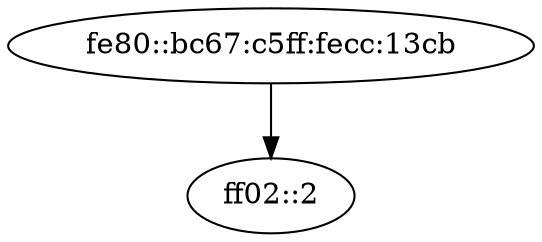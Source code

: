 digraph NWTraffic_update {
    "fe80::bc67:c5ff:fecc:13cb" [degree = 1, in_degree = 0, out_degree = 1, activity_score = 0.10, total_connections = 1];
    "ff02::2" [degree = 1, in_degree = 1, out_degree = 0, activity_score = 0.10, total_connections = 1];
    "fe80::bc67:c5ff:fecc:13cb" -> "ff02::2" [protocol_UNKNOWN = 0.00,protocol_TCP = 0.00,protocol_UDP = 0.00,protocol_ICMP = 1.00,timestamp_sin = -0.59,timestamp_cos = -0.81,src_port_type = 0.00,dst_port_type = 0.00,conn_state_successful = 0.00,conn_state_rejected_reset = 0.00,conn_state_partial = 0.00,conn_state_suspicious = 0.00,conn_state_other = 1.00,local_orig = 1.00,local_resp = 0.00,history_length = 0.10,orig_bytes = 0.25,resp_bytes = 0.00,orig_pkts = 0.12,resp_pkts = 0.00,orig_ip_bytes = 0.39,resp_ip_bytes = 0.00,service_HTTP = 0.00,service_FTP = 0.00,service_SSH = 0.00,service_DNS = 0.00,service_UNKNOWN = 1.00];
}
